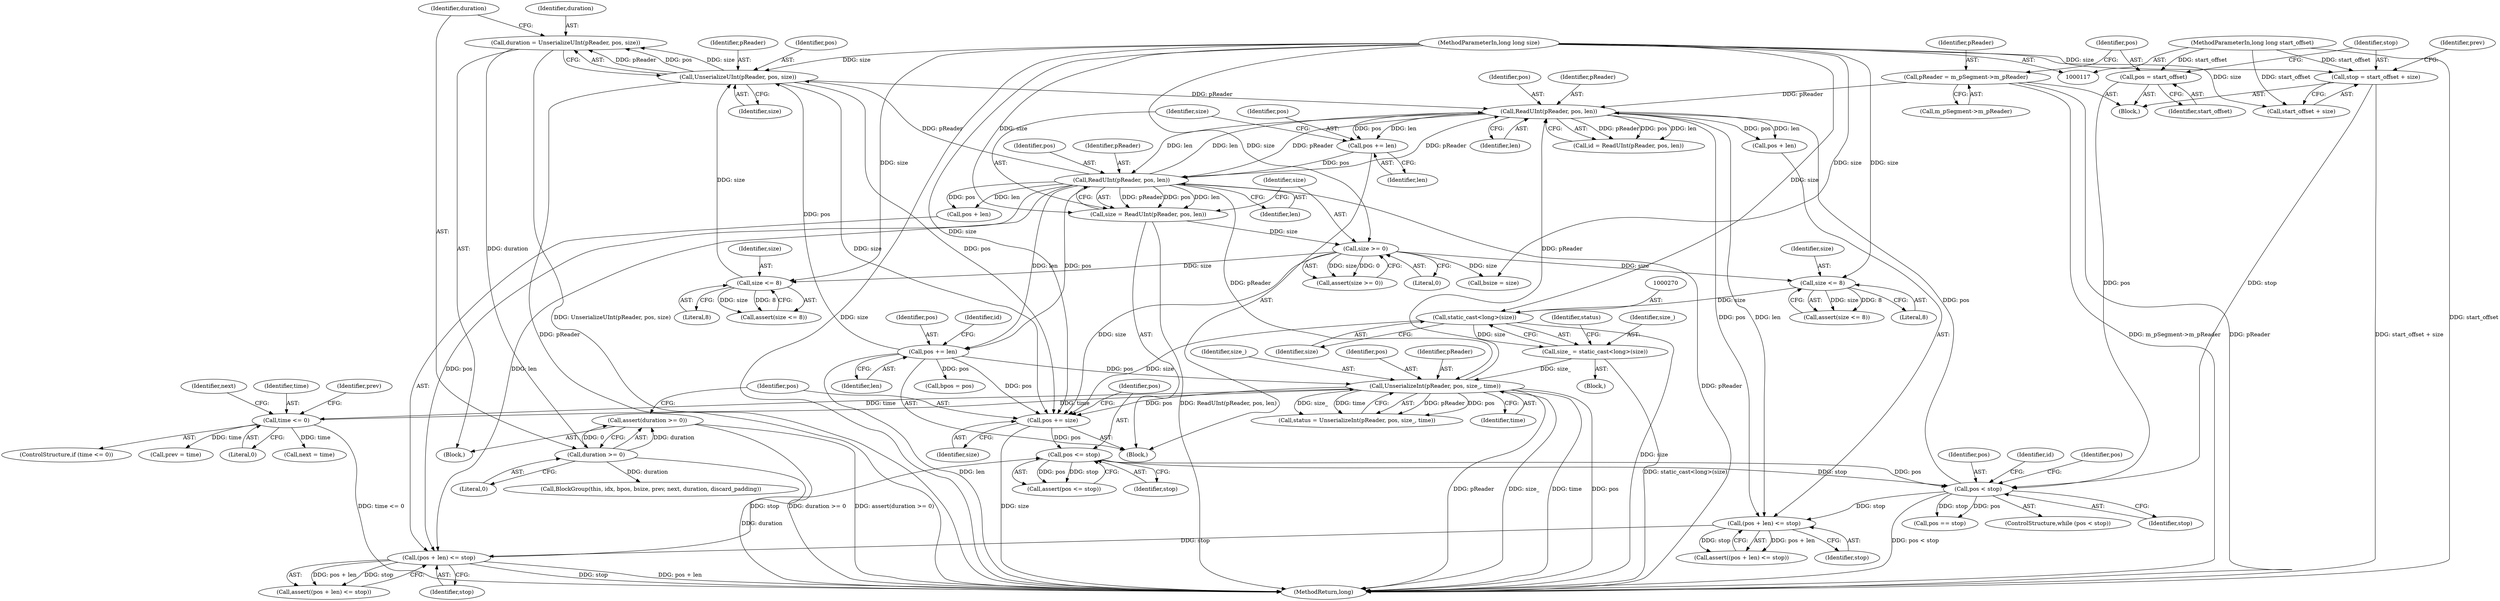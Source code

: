 digraph "0_Android_cc274e2abe8b2a6698a5c47d8aa4bb45f1f9538d_4@API" {
"1000252" [label="(Call,assert(duration >= 0))"];
"1000253" [label="(Call,duration >= 0)"];
"1000246" [label="(Call,duration = UnserializeUInt(pReader, pos, size))"];
"1000248" [label="(Call,UnserializeUInt(pReader, pos, size))"];
"1000203" [label="(Call,ReadUInt(pReader, pos, len))"];
"1000183" [label="(Call,ReadUInt(pReader, pos, len))"];
"1000276" [label="(Call,UnserializeInt(pReader, pos, size_, time))"];
"1000217" [label="(Call,pos += len)"];
"1000267" [label="(Call,size_ = static_cast<long>(size))"];
"1000269" [label="(Call,static_cast<long>(size))"];
"1000263" [label="(Call,size <= 8)"];
"1000208" [label="(Call,size >= 0)"];
"1000201" [label="(Call,size = ReadUInt(pReader, pos, len))"];
"1000119" [label="(MethodParameterIn,long long size)"];
"1000293" [label="(Call,time <= 0)"];
"1000136" [label="(Call,pReader = m_pSegment->m_pReader)"];
"1000175" [label="(Call,pos < stop)"];
"1000142" [label="(Call,pos = start_offset)"];
"1000118" [label="(MethodParameterIn,long long start_offset)"];
"1000307" [label="(Call,pos <= stop)"];
"1000303" [label="(Call,pos += size)"];
"1000212" [label="(Call,(pos + len) <= stop)"];
"1000192" [label="(Call,(pos + len) <= stop)"];
"1000146" [label="(Call,stop = start_offset + size)"];
"1000197" [label="(Call,pos += len)"];
"1000243" [label="(Call,size <= 8)"];
"1000147" [label="(Identifier,stop)"];
"1000203" [label="(Call,ReadUInt(pReader, pos, len))"];
"1000312" [label="(Identifier,pos)"];
"1000246" [label="(Call,duration = UnserializeUInt(pReader, pos, size))"];
"1000248" [label="(Call,UnserializeUInt(pReader, pos, size))"];
"1000142" [label="(Call,pos = start_offset)"];
"1000292" [label="(ControlStructure,if (time <= 0))"];
"1000296" [label="(Call,prev = time)"];
"1000252" [label="(Call,assert(duration >= 0))"];
"1000262" [label="(Call,assert(size <= 8))"];
"1000204" [label="(Identifier,pReader)"];
"1000192" [label="(Call,(pos + len) <= stop)"];
"1000213" [label="(Call,pos + len)"];
"1000243" [label="(Call,size <= 8)"];
"1000280" [label="(Identifier,time)"];
"1000309" [label="(Identifier,stop)"];
"1000245" [label="(Literal,8)"];
"1000263" [label="(Call,size <= 8)"];
"1000271" [label="(Identifier,size)"];
"1000276" [label="(Call,UnserializeInt(pReader, pos, size_, time))"];
"1000269" [label="(Call,static_cast<long>(size))"];
"1000268" [label="(Identifier,size_)"];
"1000295" [label="(Literal,0)"];
"1000196" [label="(Identifier,stop)"];
"1000136" [label="(Call,pReader = m_pSegment->m_pReader)"];
"1000183" [label="(Call,ReadUInt(pReader, pos, len))"];
"1000176" [label="(Identifier,pos)"];
"1000255" [label="(Literal,0)"];
"1000206" [label="(Identifier,len)"];
"1000300" [label="(Call,next = time)"];
"1000207" [label="(Call,assert(size >= 0))"];
"1000138" [label="(Call,m_pSegment->m_pReader)"];
"1000277" [label="(Identifier,pReader)"];
"1000305" [label="(Identifier,size)"];
"1000244" [label="(Identifier,size)"];
"1000251" [label="(Identifier,size)"];
"1000153" [label="(Identifier,prev)"];
"1000279" [label="(Identifier,size_)"];
"1000144" [label="(Identifier,start_offset)"];
"1000199" [label="(Identifier,len)"];
"1000119" [label="(MethodParameterIn,long long size)"];
"1000230" [label="(Call,bpos = pos)"];
"1000177" [label="(Identifier,stop)"];
"1000307" [label="(Call,pos <= stop)"];
"1000217" [label="(Call,pos += len)"];
"1000249" [label="(Identifier,pReader)"];
"1000303" [label="(Call,pos += size)"];
"1000181" [label="(Call,id = ReadUInt(pReader, pos, len))"];
"1000267" [label="(Call,size_ = static_cast<long>(size))"];
"1000174" [label="(ControlStructure,while (pos < stop))"];
"1000218" [label="(Identifier,pos)"];
"1000191" [label="(Call,assert((pos + len) <= stop))"];
"1000210" [label="(Literal,0)"];
"1000219" [label="(Identifier,len)"];
"1000202" [label="(Identifier,size)"];
"1000137" [label="(Identifier,pReader)"];
"1000175" [label="(Call,pos < stop)"];
"1000148" [label="(Call,start_offset + size)"];
"1000250" [label="(Identifier,pos)"];
"1000297" [label="(Identifier,prev)"];
"1000222" [label="(Identifier,id)"];
"1000301" [label="(Identifier,next)"];
"1000198" [label="(Identifier,pos)"];
"1000184" [label="(Identifier,pReader)"];
"1000146" [label="(Call,stop = start_offset + size)"];
"1000208" [label="(Call,size >= 0)"];
"1000254" [label="(Identifier,duration)"];
"1000182" [label="(Identifier,id)"];
"1000211" [label="(Call,assert((pos + len) <= stop))"];
"1000306" [label="(Call,assert(pos <= stop))"];
"1000209" [label="(Identifier,size)"];
"1000121" [label="(Block,)"];
"1000118" [label="(MethodParameterIn,long long start_offset)"];
"1000275" [label="(Identifier,status)"];
"1000193" [label="(Call,pos + len)"];
"1000186" [label="(Identifier,len)"];
"1000197" [label="(Call,pos += len)"];
"1000264" [label="(Identifier,size)"];
"1000205" [label="(Identifier,pos)"];
"1000178" [label="(Block,)"];
"1000278" [label="(Identifier,pos)"];
"1000216" [label="(Identifier,stop)"];
"1000233" [label="(Call,bsize = size)"];
"1000143" [label="(Identifier,pos)"];
"1000379" [label="(MethodReturn,long)"];
"1000185" [label="(Identifier,pos)"];
"1000242" [label="(Call,assert(size <= 8))"];
"1000201" [label="(Call,size = ReadUInt(pReader, pos, len))"];
"1000338" [label="(Call,BlockGroup(this, idx, bpos, bsize, prev, next, duration, discard_padding))"];
"1000265" [label="(Literal,8)"];
"1000241" [label="(Block,)"];
"1000274" [label="(Call,status = UnserializeInt(pReader, pos, size_, time))"];
"1000294" [label="(Identifier,time)"];
"1000293" [label="(Call,time <= 0)"];
"1000212" [label="(Call,(pos + len) <= stop)"];
"1000308" [label="(Identifier,pos)"];
"1000253" [label="(Call,duration >= 0)"];
"1000304" [label="(Identifier,pos)"];
"1000261" [label="(Block,)"];
"1000247" [label="(Identifier,duration)"];
"1000311" [label="(Call,pos == stop)"];
"1000252" -> "1000241"  [label="AST: "];
"1000252" -> "1000253"  [label="CFG: "];
"1000253" -> "1000252"  [label="AST: "];
"1000304" -> "1000252"  [label="CFG: "];
"1000252" -> "1000379"  [label="DDG: duration >= 0"];
"1000252" -> "1000379"  [label="DDG: assert(duration >= 0)"];
"1000253" -> "1000252"  [label="DDG: duration"];
"1000253" -> "1000252"  [label="DDG: 0"];
"1000253" -> "1000255"  [label="CFG: "];
"1000254" -> "1000253"  [label="AST: "];
"1000255" -> "1000253"  [label="AST: "];
"1000253" -> "1000379"  [label="DDG: duration"];
"1000246" -> "1000253"  [label="DDG: duration"];
"1000253" -> "1000338"  [label="DDG: duration"];
"1000246" -> "1000241"  [label="AST: "];
"1000246" -> "1000248"  [label="CFG: "];
"1000247" -> "1000246"  [label="AST: "];
"1000248" -> "1000246"  [label="AST: "];
"1000254" -> "1000246"  [label="CFG: "];
"1000246" -> "1000379"  [label="DDG: UnserializeUInt(pReader, pos, size)"];
"1000248" -> "1000246"  [label="DDG: pReader"];
"1000248" -> "1000246"  [label="DDG: pos"];
"1000248" -> "1000246"  [label="DDG: size"];
"1000248" -> "1000251"  [label="CFG: "];
"1000249" -> "1000248"  [label="AST: "];
"1000250" -> "1000248"  [label="AST: "];
"1000251" -> "1000248"  [label="AST: "];
"1000248" -> "1000379"  [label="DDG: pReader"];
"1000248" -> "1000183"  [label="DDG: pReader"];
"1000203" -> "1000248"  [label="DDG: pReader"];
"1000217" -> "1000248"  [label="DDG: pos"];
"1000243" -> "1000248"  [label="DDG: size"];
"1000119" -> "1000248"  [label="DDG: size"];
"1000248" -> "1000303"  [label="DDG: size"];
"1000248" -> "1000303"  [label="DDG: pos"];
"1000203" -> "1000201"  [label="AST: "];
"1000203" -> "1000206"  [label="CFG: "];
"1000204" -> "1000203"  [label="AST: "];
"1000205" -> "1000203"  [label="AST: "];
"1000206" -> "1000203"  [label="AST: "];
"1000201" -> "1000203"  [label="CFG: "];
"1000203" -> "1000379"  [label="DDG: pReader"];
"1000203" -> "1000183"  [label="DDG: pReader"];
"1000203" -> "1000183"  [label="DDG: len"];
"1000203" -> "1000201"  [label="DDG: pReader"];
"1000203" -> "1000201"  [label="DDG: pos"];
"1000203" -> "1000201"  [label="DDG: len"];
"1000183" -> "1000203"  [label="DDG: pReader"];
"1000183" -> "1000203"  [label="DDG: len"];
"1000197" -> "1000203"  [label="DDG: pos"];
"1000203" -> "1000212"  [label="DDG: pos"];
"1000203" -> "1000212"  [label="DDG: len"];
"1000203" -> "1000213"  [label="DDG: pos"];
"1000203" -> "1000213"  [label="DDG: len"];
"1000203" -> "1000217"  [label="DDG: len"];
"1000203" -> "1000217"  [label="DDG: pos"];
"1000203" -> "1000276"  [label="DDG: pReader"];
"1000183" -> "1000181"  [label="AST: "];
"1000183" -> "1000186"  [label="CFG: "];
"1000184" -> "1000183"  [label="AST: "];
"1000185" -> "1000183"  [label="AST: "];
"1000186" -> "1000183"  [label="AST: "];
"1000181" -> "1000183"  [label="CFG: "];
"1000183" -> "1000181"  [label="DDG: pReader"];
"1000183" -> "1000181"  [label="DDG: pos"];
"1000183" -> "1000181"  [label="DDG: len"];
"1000276" -> "1000183"  [label="DDG: pReader"];
"1000136" -> "1000183"  [label="DDG: pReader"];
"1000175" -> "1000183"  [label="DDG: pos"];
"1000183" -> "1000192"  [label="DDG: pos"];
"1000183" -> "1000192"  [label="DDG: len"];
"1000183" -> "1000193"  [label="DDG: pos"];
"1000183" -> "1000193"  [label="DDG: len"];
"1000183" -> "1000197"  [label="DDG: len"];
"1000183" -> "1000197"  [label="DDG: pos"];
"1000276" -> "1000274"  [label="AST: "];
"1000276" -> "1000280"  [label="CFG: "];
"1000277" -> "1000276"  [label="AST: "];
"1000278" -> "1000276"  [label="AST: "];
"1000279" -> "1000276"  [label="AST: "];
"1000280" -> "1000276"  [label="AST: "];
"1000274" -> "1000276"  [label="CFG: "];
"1000276" -> "1000379"  [label="DDG: time"];
"1000276" -> "1000379"  [label="DDG: pos"];
"1000276" -> "1000379"  [label="DDG: pReader"];
"1000276" -> "1000379"  [label="DDG: size_"];
"1000276" -> "1000274"  [label="DDG: pReader"];
"1000276" -> "1000274"  [label="DDG: pos"];
"1000276" -> "1000274"  [label="DDG: size_"];
"1000276" -> "1000274"  [label="DDG: time"];
"1000217" -> "1000276"  [label="DDG: pos"];
"1000267" -> "1000276"  [label="DDG: size_"];
"1000293" -> "1000276"  [label="DDG: time"];
"1000276" -> "1000293"  [label="DDG: time"];
"1000276" -> "1000303"  [label="DDG: pos"];
"1000217" -> "1000178"  [label="AST: "];
"1000217" -> "1000219"  [label="CFG: "];
"1000218" -> "1000217"  [label="AST: "];
"1000219" -> "1000217"  [label="AST: "];
"1000222" -> "1000217"  [label="CFG: "];
"1000217" -> "1000379"  [label="DDG: len"];
"1000217" -> "1000230"  [label="DDG: pos"];
"1000217" -> "1000303"  [label="DDG: pos"];
"1000267" -> "1000261"  [label="AST: "];
"1000267" -> "1000269"  [label="CFG: "];
"1000268" -> "1000267"  [label="AST: "];
"1000269" -> "1000267"  [label="AST: "];
"1000275" -> "1000267"  [label="CFG: "];
"1000267" -> "1000379"  [label="DDG: static_cast<long>(size)"];
"1000269" -> "1000267"  [label="DDG: size"];
"1000269" -> "1000271"  [label="CFG: "];
"1000270" -> "1000269"  [label="AST: "];
"1000271" -> "1000269"  [label="AST: "];
"1000269" -> "1000379"  [label="DDG: size"];
"1000263" -> "1000269"  [label="DDG: size"];
"1000119" -> "1000269"  [label="DDG: size"];
"1000269" -> "1000303"  [label="DDG: size"];
"1000263" -> "1000262"  [label="AST: "];
"1000263" -> "1000265"  [label="CFG: "];
"1000264" -> "1000263"  [label="AST: "];
"1000265" -> "1000263"  [label="AST: "];
"1000262" -> "1000263"  [label="CFG: "];
"1000263" -> "1000262"  [label="DDG: size"];
"1000263" -> "1000262"  [label="DDG: 8"];
"1000208" -> "1000263"  [label="DDG: size"];
"1000119" -> "1000263"  [label="DDG: size"];
"1000208" -> "1000207"  [label="AST: "];
"1000208" -> "1000210"  [label="CFG: "];
"1000209" -> "1000208"  [label="AST: "];
"1000210" -> "1000208"  [label="AST: "];
"1000207" -> "1000208"  [label="CFG: "];
"1000208" -> "1000207"  [label="DDG: size"];
"1000208" -> "1000207"  [label="DDG: 0"];
"1000201" -> "1000208"  [label="DDG: size"];
"1000119" -> "1000208"  [label="DDG: size"];
"1000208" -> "1000233"  [label="DDG: size"];
"1000208" -> "1000243"  [label="DDG: size"];
"1000208" -> "1000303"  [label="DDG: size"];
"1000201" -> "1000178"  [label="AST: "];
"1000202" -> "1000201"  [label="AST: "];
"1000209" -> "1000201"  [label="CFG: "];
"1000201" -> "1000379"  [label="DDG: ReadUInt(pReader, pos, len)"];
"1000119" -> "1000201"  [label="DDG: size"];
"1000119" -> "1000117"  [label="AST: "];
"1000119" -> "1000379"  [label="DDG: size"];
"1000119" -> "1000146"  [label="DDG: size"];
"1000119" -> "1000148"  [label="DDG: size"];
"1000119" -> "1000233"  [label="DDG: size"];
"1000119" -> "1000243"  [label="DDG: size"];
"1000119" -> "1000303"  [label="DDG: size"];
"1000293" -> "1000292"  [label="AST: "];
"1000293" -> "1000295"  [label="CFG: "];
"1000294" -> "1000293"  [label="AST: "];
"1000295" -> "1000293"  [label="AST: "];
"1000297" -> "1000293"  [label="CFG: "];
"1000301" -> "1000293"  [label="CFG: "];
"1000293" -> "1000379"  [label="DDG: time <= 0"];
"1000293" -> "1000296"  [label="DDG: time"];
"1000293" -> "1000300"  [label="DDG: time"];
"1000136" -> "1000121"  [label="AST: "];
"1000136" -> "1000138"  [label="CFG: "];
"1000137" -> "1000136"  [label="AST: "];
"1000138" -> "1000136"  [label="AST: "];
"1000143" -> "1000136"  [label="CFG: "];
"1000136" -> "1000379"  [label="DDG: m_pSegment->m_pReader"];
"1000136" -> "1000379"  [label="DDG: pReader"];
"1000175" -> "1000174"  [label="AST: "];
"1000175" -> "1000177"  [label="CFG: "];
"1000176" -> "1000175"  [label="AST: "];
"1000177" -> "1000175"  [label="AST: "];
"1000182" -> "1000175"  [label="CFG: "];
"1000312" -> "1000175"  [label="CFG: "];
"1000175" -> "1000379"  [label="DDG: pos < stop"];
"1000142" -> "1000175"  [label="DDG: pos"];
"1000307" -> "1000175"  [label="DDG: pos"];
"1000307" -> "1000175"  [label="DDG: stop"];
"1000146" -> "1000175"  [label="DDG: stop"];
"1000175" -> "1000192"  [label="DDG: stop"];
"1000175" -> "1000311"  [label="DDG: pos"];
"1000175" -> "1000311"  [label="DDG: stop"];
"1000142" -> "1000121"  [label="AST: "];
"1000142" -> "1000144"  [label="CFG: "];
"1000143" -> "1000142"  [label="AST: "];
"1000144" -> "1000142"  [label="AST: "];
"1000147" -> "1000142"  [label="CFG: "];
"1000118" -> "1000142"  [label="DDG: start_offset"];
"1000118" -> "1000117"  [label="AST: "];
"1000118" -> "1000379"  [label="DDG: start_offset"];
"1000118" -> "1000146"  [label="DDG: start_offset"];
"1000118" -> "1000148"  [label="DDG: start_offset"];
"1000307" -> "1000306"  [label="AST: "];
"1000307" -> "1000309"  [label="CFG: "];
"1000308" -> "1000307"  [label="AST: "];
"1000309" -> "1000307"  [label="AST: "];
"1000306" -> "1000307"  [label="CFG: "];
"1000307" -> "1000306"  [label="DDG: pos"];
"1000307" -> "1000306"  [label="DDG: stop"];
"1000303" -> "1000307"  [label="DDG: pos"];
"1000212" -> "1000307"  [label="DDG: stop"];
"1000303" -> "1000178"  [label="AST: "];
"1000303" -> "1000305"  [label="CFG: "];
"1000304" -> "1000303"  [label="AST: "];
"1000305" -> "1000303"  [label="AST: "];
"1000308" -> "1000303"  [label="CFG: "];
"1000303" -> "1000379"  [label="DDG: size"];
"1000212" -> "1000211"  [label="AST: "];
"1000212" -> "1000216"  [label="CFG: "];
"1000213" -> "1000212"  [label="AST: "];
"1000216" -> "1000212"  [label="AST: "];
"1000211" -> "1000212"  [label="CFG: "];
"1000212" -> "1000379"  [label="DDG: stop"];
"1000212" -> "1000379"  [label="DDG: pos + len"];
"1000212" -> "1000211"  [label="DDG: pos + len"];
"1000212" -> "1000211"  [label="DDG: stop"];
"1000192" -> "1000212"  [label="DDG: stop"];
"1000192" -> "1000191"  [label="AST: "];
"1000192" -> "1000196"  [label="CFG: "];
"1000193" -> "1000192"  [label="AST: "];
"1000196" -> "1000192"  [label="AST: "];
"1000191" -> "1000192"  [label="CFG: "];
"1000192" -> "1000191"  [label="DDG: pos + len"];
"1000192" -> "1000191"  [label="DDG: stop"];
"1000146" -> "1000121"  [label="AST: "];
"1000146" -> "1000148"  [label="CFG: "];
"1000147" -> "1000146"  [label="AST: "];
"1000148" -> "1000146"  [label="AST: "];
"1000153" -> "1000146"  [label="CFG: "];
"1000146" -> "1000379"  [label="DDG: start_offset + size"];
"1000197" -> "1000178"  [label="AST: "];
"1000197" -> "1000199"  [label="CFG: "];
"1000198" -> "1000197"  [label="AST: "];
"1000199" -> "1000197"  [label="AST: "];
"1000202" -> "1000197"  [label="CFG: "];
"1000243" -> "1000242"  [label="AST: "];
"1000243" -> "1000245"  [label="CFG: "];
"1000244" -> "1000243"  [label="AST: "];
"1000245" -> "1000243"  [label="AST: "];
"1000242" -> "1000243"  [label="CFG: "];
"1000243" -> "1000242"  [label="DDG: size"];
"1000243" -> "1000242"  [label="DDG: 8"];
}
